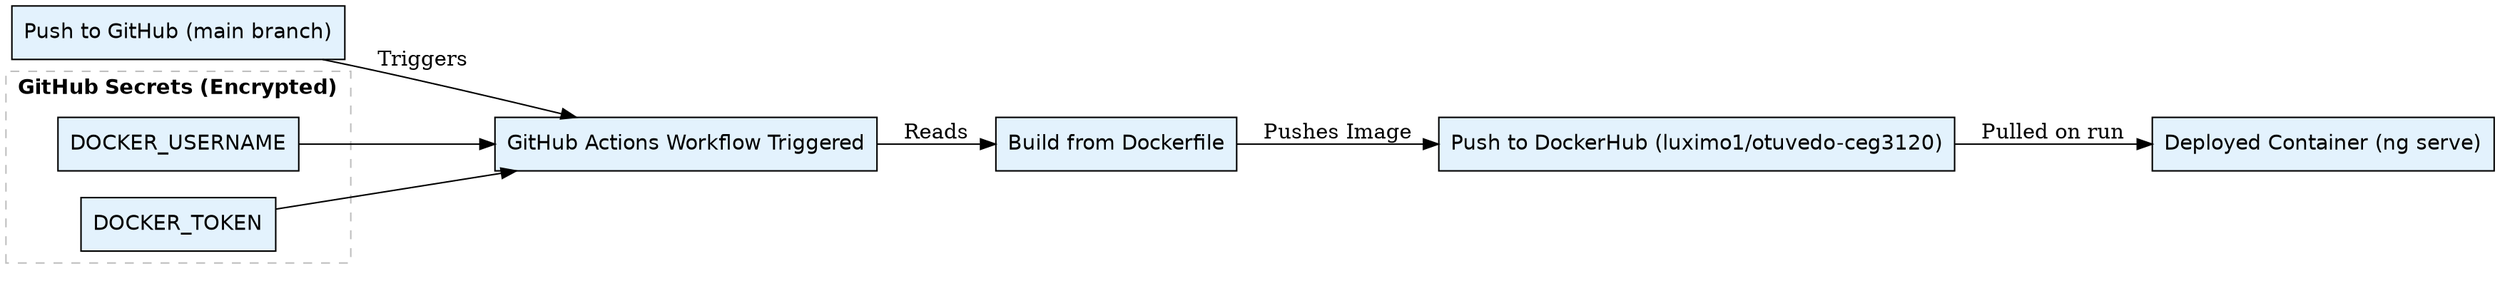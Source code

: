 digraph CICD {
    rankdir=LR;
    node [shape=box, style=filled, fillcolor="#e3f2fd", fontname="Helvetica"];

    Code [label="Push to GitHub (main branch)"];
    Actions [label="GitHub Actions Workflow Triggered"];
    Dockerfile [label="Build from Dockerfile"];
    DockerHub [label="Push to DockerHub (luximo1/otuvedo-ceg3120)"];
    Container [label="Deployed Container (ng serve)"];

    Code -> Actions [label="Triggers"];
    Actions -> Dockerfile [label="Reads"];
    Dockerfile -> DockerHub [label="Pushes Image"];
    DockerHub -> Container [label="Pulled on run"];

    subgraph cluster_secrets {
        label="GitHub Secrets (Encrypted)";
        style=dashed;
        color=gray;
        fontname="Helvetica-Bold";

        DOCKER_USERNAME [label="DOCKER_USERNAME"];
        DOCKER_TOKEN [label="DOCKER_TOKEN"];
    }

    DOCKER_USERNAME -> Actions;
    DOCKER_TOKEN -> Actions;
}
